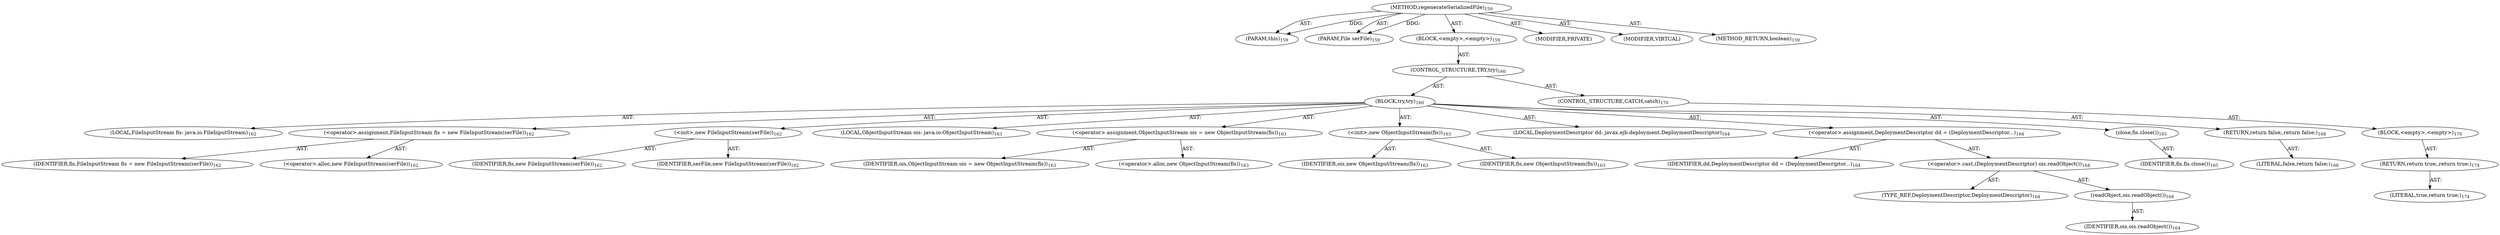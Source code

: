 digraph "regenerateSerializedFile" {  
"111669149699" [label = <(METHOD,regenerateSerializedFile)<SUB>159</SUB>> ]
"115964116996" [label = <(PARAM,this)<SUB>159</SUB>> ]
"115964116997" [label = <(PARAM,File serFile)<SUB>159</SUB>> ]
"25769803786" [label = <(BLOCK,&lt;empty&gt;,&lt;empty&gt;)<SUB>159</SUB>> ]
"47244640263" [label = <(CONTROL_STRUCTURE,TRY,try)<SUB>160</SUB>> ]
"25769803787" [label = <(BLOCK,try,try)<SUB>160</SUB>> ]
"94489280523" [label = <(LOCAL,FileInputStream fis: java.io.FileInputStream)<SUB>162</SUB>> ]
"30064771158" [label = <(&lt;operator&gt;.assignment,FileInputStream fis = new FileInputStream(serFile))<SUB>162</SUB>> ]
"68719476801" [label = <(IDENTIFIER,fis,FileInputStream fis = new FileInputStream(serFile))<SUB>162</SUB>> ]
"30064771159" [label = <(&lt;operator&gt;.alloc,new FileInputStream(serFile))<SUB>162</SUB>> ]
"30064771160" [label = <(&lt;init&gt;,new FileInputStream(serFile))<SUB>162</SUB>> ]
"68719476802" [label = <(IDENTIFIER,fis,new FileInputStream(serFile))<SUB>162</SUB>> ]
"68719476803" [label = <(IDENTIFIER,serFile,new FileInputStream(serFile))<SUB>162</SUB>> ]
"94489280524" [label = <(LOCAL,ObjectInputStream ois: java.io.ObjectInputStream)<SUB>163</SUB>> ]
"30064771161" [label = <(&lt;operator&gt;.assignment,ObjectInputStream ois = new ObjectInputStream(fis))<SUB>163</SUB>> ]
"68719476804" [label = <(IDENTIFIER,ois,ObjectInputStream ois = new ObjectInputStream(fis))<SUB>163</SUB>> ]
"30064771162" [label = <(&lt;operator&gt;.alloc,new ObjectInputStream(fis))<SUB>163</SUB>> ]
"30064771163" [label = <(&lt;init&gt;,new ObjectInputStream(fis))<SUB>163</SUB>> ]
"68719476805" [label = <(IDENTIFIER,ois,new ObjectInputStream(fis))<SUB>163</SUB>> ]
"68719476806" [label = <(IDENTIFIER,fis,new ObjectInputStream(fis))<SUB>163</SUB>> ]
"94489280525" [label = <(LOCAL,DeploymentDescriptor dd: javax.ejb.deployment.DeploymentDescriptor)<SUB>164</SUB>> ]
"30064771164" [label = <(&lt;operator&gt;.assignment,DeploymentDescriptor dd = (DeploymentDescriptor...)<SUB>164</SUB>> ]
"68719476807" [label = <(IDENTIFIER,dd,DeploymentDescriptor dd = (DeploymentDescriptor...)<SUB>164</SUB>> ]
"30064771165" [label = <(&lt;operator&gt;.cast,(DeploymentDescriptor) ois.readObject())<SUB>164</SUB>> ]
"180388626432" [label = <(TYPE_REF,DeploymentDescriptor,DeploymentDescriptor)<SUB>164</SUB>> ]
"30064771166" [label = <(readObject,ois.readObject())<SUB>164</SUB>> ]
"68719476808" [label = <(IDENTIFIER,ois,ois.readObject())<SUB>164</SUB>> ]
"30064771167" [label = <(close,fis.close())<SUB>165</SUB>> ]
"68719476809" [label = <(IDENTIFIER,fis,fis.close())<SUB>165</SUB>> ]
"146028888064" [label = <(RETURN,return false;,return false;)<SUB>168</SUB>> ]
"90194313230" [label = <(LITERAL,false,return false;)<SUB>168</SUB>> ]
"47244640264" [label = <(CONTROL_STRUCTURE,CATCH,catch)<SUB>170</SUB>> ]
"25769803788" [label = <(BLOCK,&lt;empty&gt;,&lt;empty&gt;)<SUB>170</SUB>> ]
"146028888065" [label = <(RETURN,return true;,return true;)<SUB>174</SUB>> ]
"90194313231" [label = <(LITERAL,true,return true;)<SUB>174</SUB>> ]
"133143986184" [label = <(MODIFIER,PRIVATE)> ]
"133143986185" [label = <(MODIFIER,VIRTUAL)> ]
"128849018883" [label = <(METHOD_RETURN,boolean)<SUB>159</SUB>> ]
  "111669149699" -> "115964116996"  [ label = "AST: "] 
  "111669149699" -> "115964116997"  [ label = "AST: "] 
  "111669149699" -> "25769803786"  [ label = "AST: "] 
  "111669149699" -> "133143986184"  [ label = "AST: "] 
  "111669149699" -> "133143986185"  [ label = "AST: "] 
  "111669149699" -> "128849018883"  [ label = "AST: "] 
  "25769803786" -> "47244640263"  [ label = "AST: "] 
  "47244640263" -> "25769803787"  [ label = "AST: "] 
  "47244640263" -> "47244640264"  [ label = "AST: "] 
  "25769803787" -> "94489280523"  [ label = "AST: "] 
  "25769803787" -> "30064771158"  [ label = "AST: "] 
  "25769803787" -> "30064771160"  [ label = "AST: "] 
  "25769803787" -> "94489280524"  [ label = "AST: "] 
  "25769803787" -> "30064771161"  [ label = "AST: "] 
  "25769803787" -> "30064771163"  [ label = "AST: "] 
  "25769803787" -> "94489280525"  [ label = "AST: "] 
  "25769803787" -> "30064771164"  [ label = "AST: "] 
  "25769803787" -> "30064771167"  [ label = "AST: "] 
  "25769803787" -> "146028888064"  [ label = "AST: "] 
  "30064771158" -> "68719476801"  [ label = "AST: "] 
  "30064771158" -> "30064771159"  [ label = "AST: "] 
  "30064771160" -> "68719476802"  [ label = "AST: "] 
  "30064771160" -> "68719476803"  [ label = "AST: "] 
  "30064771161" -> "68719476804"  [ label = "AST: "] 
  "30064771161" -> "30064771162"  [ label = "AST: "] 
  "30064771163" -> "68719476805"  [ label = "AST: "] 
  "30064771163" -> "68719476806"  [ label = "AST: "] 
  "30064771164" -> "68719476807"  [ label = "AST: "] 
  "30064771164" -> "30064771165"  [ label = "AST: "] 
  "30064771165" -> "180388626432"  [ label = "AST: "] 
  "30064771165" -> "30064771166"  [ label = "AST: "] 
  "30064771166" -> "68719476808"  [ label = "AST: "] 
  "30064771167" -> "68719476809"  [ label = "AST: "] 
  "146028888064" -> "90194313230"  [ label = "AST: "] 
  "47244640264" -> "25769803788"  [ label = "AST: "] 
  "25769803788" -> "146028888065"  [ label = "AST: "] 
  "146028888065" -> "90194313231"  [ label = "AST: "] 
  "111669149699" -> "115964116996"  [ label = "DDG: "] 
  "111669149699" -> "115964116997"  [ label = "DDG: "] 
}
